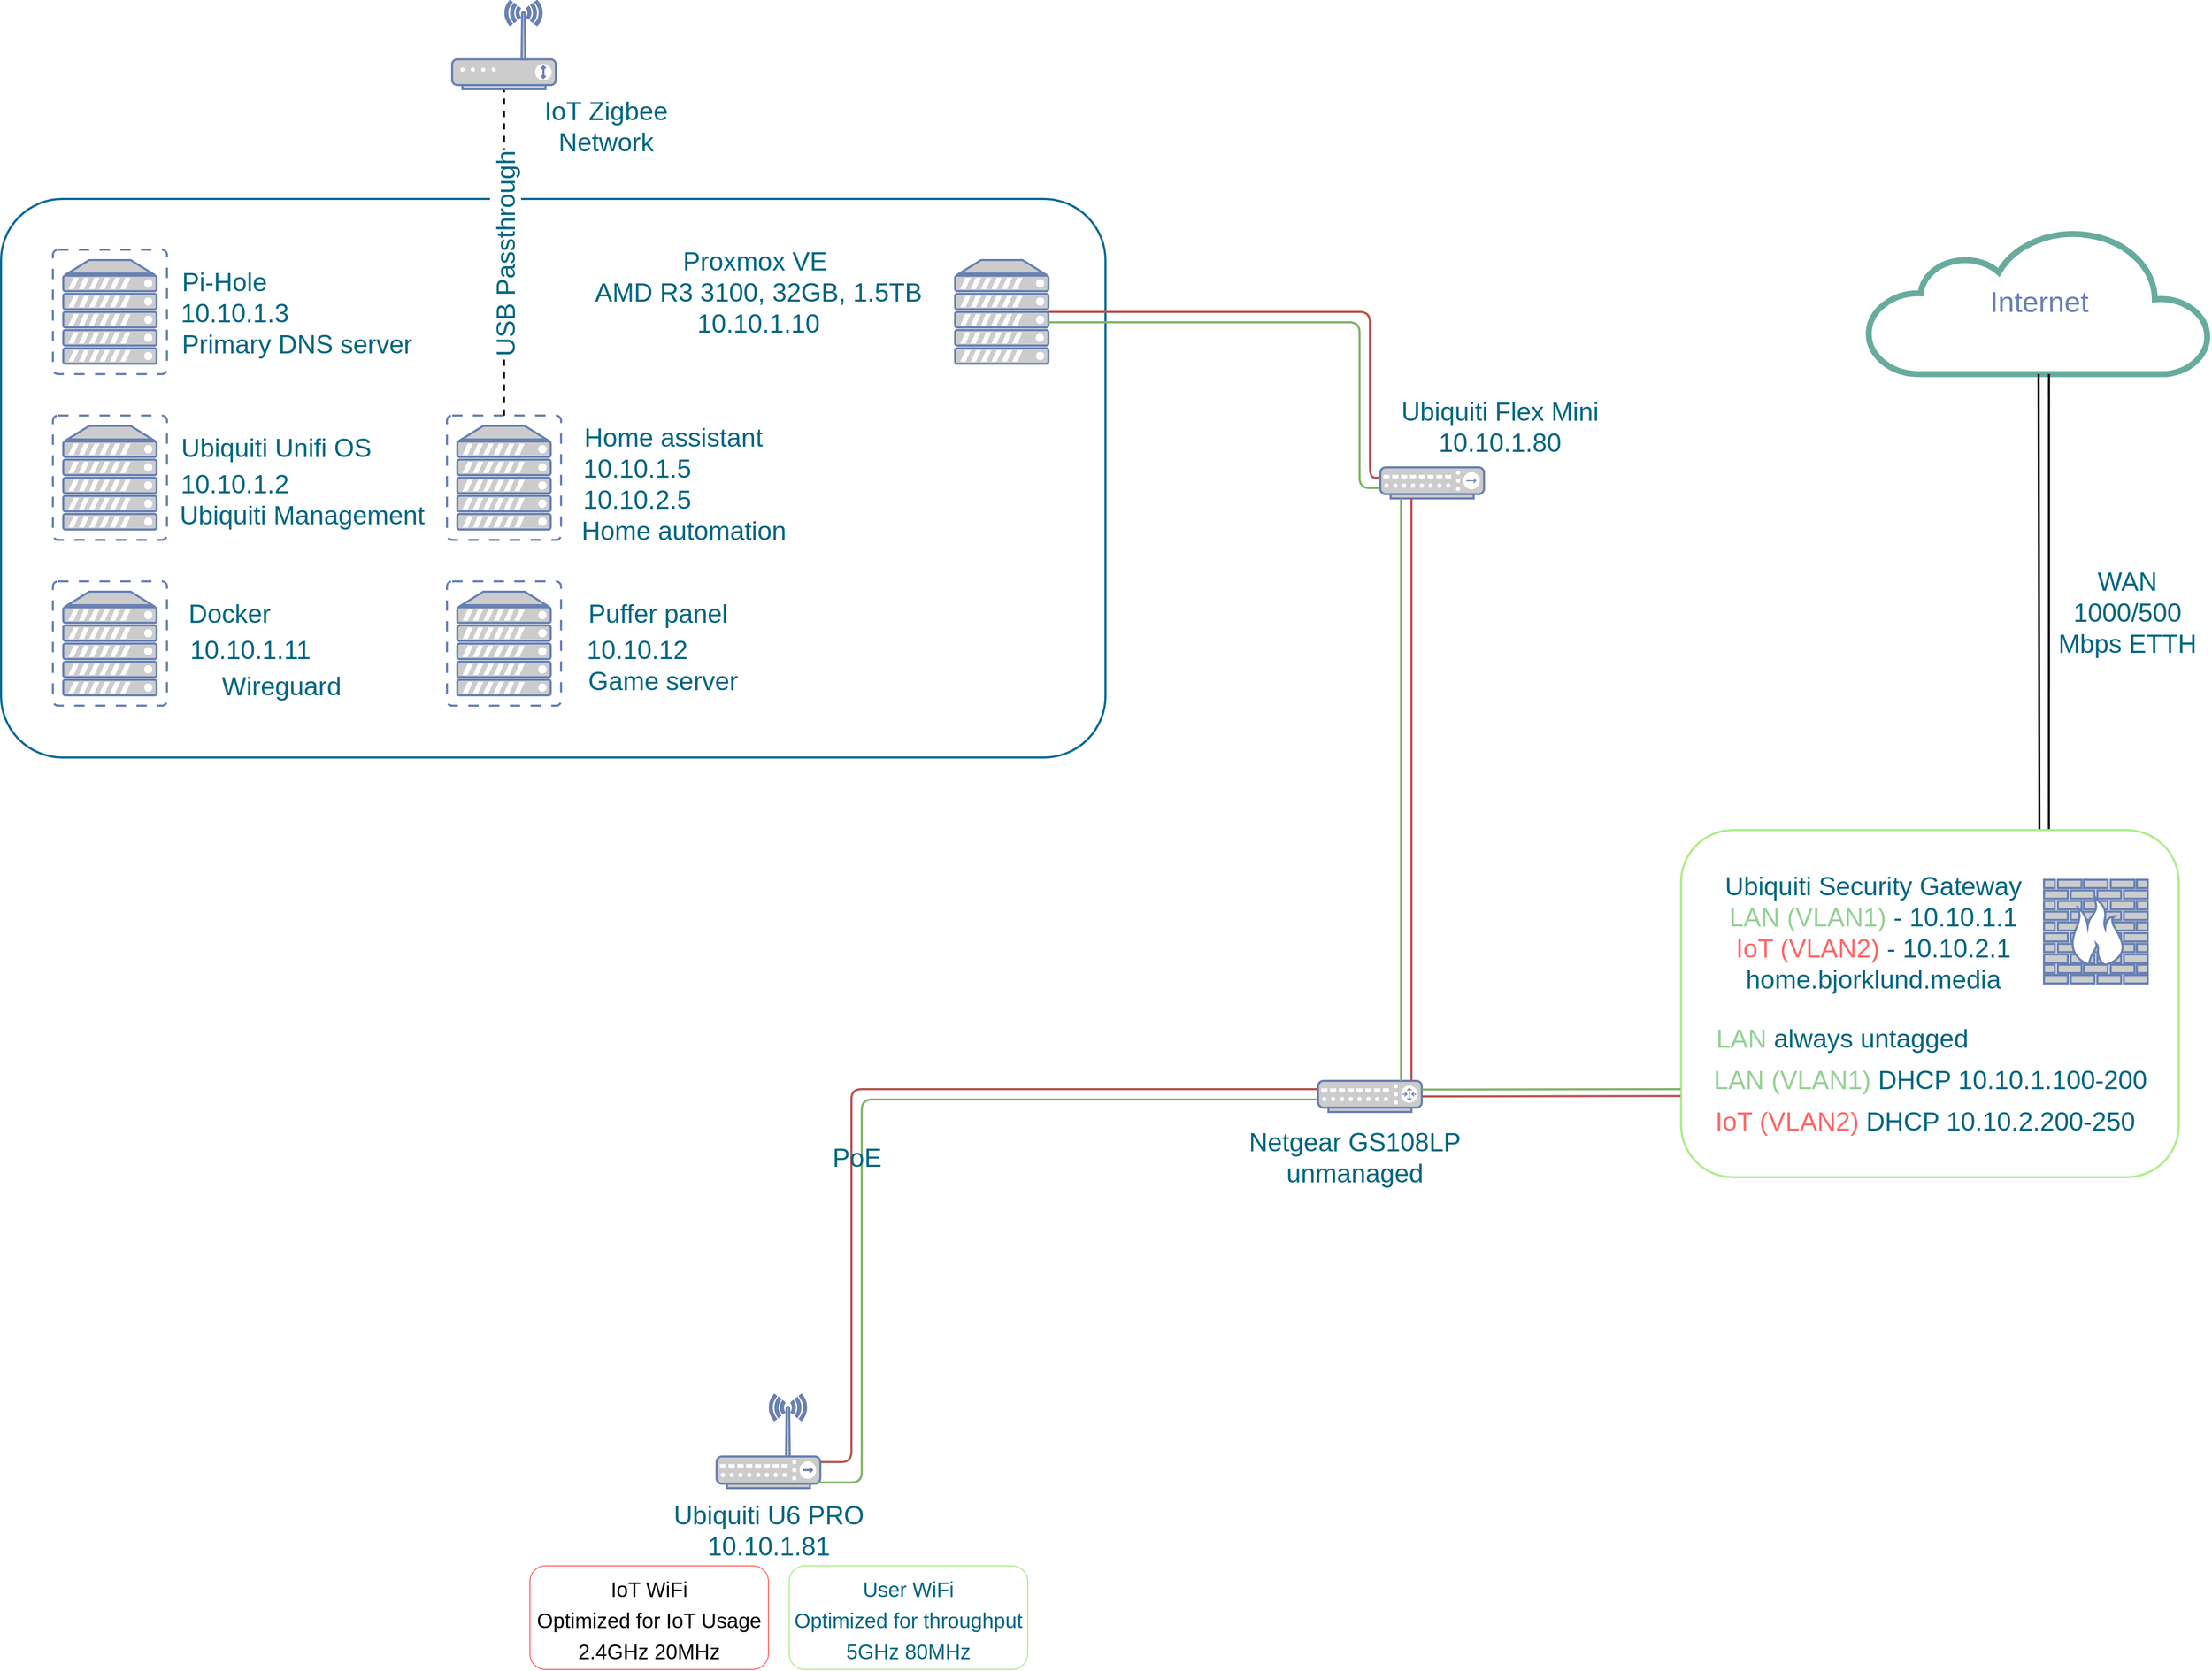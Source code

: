 <mxfile version="20.8.10" type="device"><diagram name="Page-1" id="bfe91b75-5d2c-26a0-9c1d-138518896778"><mxGraphModel dx="1548" dy="1813" grid="1" gridSize="10" guides="1" tooltips="1" connect="1" arrows="1" fold="1" page="1" pageScale="1" pageWidth="1100" pageHeight="850" background="none" math="0" shadow="0"><root><mxCell id="0"/><mxCell id="1" parent="0"/><mxCell id="7c3789c024ecab99-79" value="" style="rounded=1;whiteSpace=wrap;html=1;shadow=0;comic=0;strokeColor=#036897;strokeWidth=2;fillColor=none;fontFamily=Verdana;fontSize=28;fontColor=#6881B3;align=center;arcSize=11;verticalAlign=top;" parent="1" vertex="1"><mxGeometry x="30" y="31" width="1065" height="539" as="geometry"/></mxCell><mxCell id="7c3789c024ecab99-18" style="edgeStyle=orthogonalEdgeStyle;html=1;labelBackgroundColor=none;endArrow=none;endFill=0;strokeWidth=2;fontFamily=Verdana;fontSize=15;fontColor=#036897;fillColor=#f8cecc;strokeColor=#b85450;exitX=1.004;exitY=0.721;exitDx=0;exitDy=0;exitPerimeter=0;" parent="1" source="7c3789c024ecab99-9" target="7c3789c024ecab99-10" edge="1"><mxGeometry relative="1" as="geometry"><mxPoint x="1110" y="310" as="targetPoint"/><Array as="points"><mxPoint x="850" y="1250"/><mxPoint x="850" y="890"/></Array></mxGeometry></mxCell><mxCell id="7c3789c024ecab99-10" value="" style="fontColor=#0066CC;verticalAlign=top;verticalLabelPosition=bottom;labelPosition=center;align=center;html=1;fillColor=#CCCCCC;strokeColor=#6881B3;gradientColor=none;gradientDirection=north;strokeWidth=2;shape=mxgraph.networks.router;rounded=0;shadow=0;comic=0;" parent="1" vertex="1"><mxGeometry x="1300" y="882" width="100" height="30" as="geometry"/></mxCell><mxCell id="7c3789c024ecab99-9" value="" style="fontColor=#0066CC;verticalAlign=top;verticalLabelPosition=bottom;labelPosition=center;align=center;html=1;fillColor=#CCCCCC;strokeColor=#6881B3;gradientColor=none;gradientDirection=north;strokeWidth=2;shape=mxgraph.networks.wireless_hub;rounded=0;shadow=0;comic=0;" parent="1" vertex="1"><mxGeometry x="720" y="1185" width="100" height="90" as="geometry"/></mxCell><mxCell id="7c3789c024ecab99-53" value="Internet" style="html=1;fillColor=#FFFFFF;strokeColor=#67AB9F;gradientColor=none;gradientDirection=north;strokeWidth=2;shape=mxgraph.networks.cloud;fontColor=#6881B3;rounded=0;shadow=0;comic=0;align=center;fontSize=28;" parent="1" vertex="1"><mxGeometry x="1830" y="60" width="330" height="140" as="geometry"/></mxCell><mxCell id="3UDE3XpyQAjiO2V0nQBB-2" value="Netgear GS108LP&lt;br&gt;unmanaged" style="text;html=1;align=center;verticalAlign=middle;resizable=0;points=[];autosize=1;strokeColor=none;fillColor=none;fontSize=25;fontColor=#006680;" parent="1" vertex="1"><mxGeometry x="1220" y="920" width="230" height="70" as="geometry"/></mxCell><mxCell id="3UDE3XpyQAjiO2V0nQBB-6" value="WAN&lt;br&gt;1000/500&lt;br&gt;Mbps ETTH" style="text;html=1;align=center;verticalAlign=middle;resizable=0;points=[];autosize=1;strokeColor=none;fillColor=none;fontSize=25;fontColor=#006680;" parent="1" vertex="1"><mxGeometry x="2000" y="379" width="160" height="100" as="geometry"/></mxCell><mxCell id="3UDE3XpyQAjiO2V0nQBB-7" value="Proxmox VE&amp;nbsp;&lt;br&gt;AMD R3 3100, 32GB, 1.5TB&lt;br&gt;10.10.1.10" style="text;html=1;align=center;verticalAlign=middle;resizable=0;points=[];autosize=1;strokeColor=none;fillColor=none;fontSize=25;fontColor=#006680;" parent="1" vertex="1"><mxGeometry x="590" y="70" width="340" height="100" as="geometry"/></mxCell><mxCell id="3UDE3XpyQAjiO2V0nQBB-8" style="edgeStyle=orthogonalEdgeStyle;html=1;labelBackgroundColor=none;endArrow=none;endFill=0;strokeWidth=2;fontFamily=Verdana;fontSize=15;fontColor=#036897;fillColor=#d5e8d4;strokeColor=#82b366;startArrow=none;exitX=0.98;exitY=0.94;exitDx=0;exitDy=0;exitPerimeter=0;" parent="1" source="7c3789c024ecab99-9" edge="1"><mxGeometry relative="1" as="geometry"><mxPoint x="1300" y="900" as="targetPoint"/><Array as="points"><mxPoint x="860" y="1270"/><mxPoint x="860" y="900"/></Array><mxPoint x="820" y="1260" as="sourcePoint"/></mxGeometry></mxCell><mxCell id="3UDE3XpyQAjiO2V0nQBB-11" value="" style="fontColor=#0066CC;verticalAlign=top;verticalLabelPosition=bottom;labelPosition=center;align=center;html=1;outlineConnect=0;fillColor=#CCCCCC;strokeColor=#6881B3;gradientColor=none;gradientDirection=north;strokeWidth=2;shape=mxgraph.networks.server;fontSize=25;" parent="1" vertex="1"><mxGeometry x="950" y="90" width="90" height="100" as="geometry"/></mxCell><mxCell id="3UDE3XpyQAjiO2V0nQBB-12" style="edgeStyle=orthogonalEdgeStyle;html=1;labelBackgroundColor=none;endArrow=none;endFill=0;strokeWidth=2;fontFamily=Verdana;fontSize=15;fontColor=#036897;fillColor=#f8cecc;strokeColor=#b85450;" parent="1" source="3UDE3XpyQAjiO2V0nQBB-11" target="3UDE3XpyQAjiO2V0nQBB-30" edge="1"><mxGeometry relative="1" as="geometry"><mxPoint x="1350" y="880" as="targetPoint"/><Array as="points"><mxPoint x="1350" y="140"/><mxPoint x="1350" y="300"/></Array><mxPoint x="856.86" y="487" as="sourcePoint"/></mxGeometry></mxCell><mxCell id="3UDE3XpyQAjiO2V0nQBB-13" style="edgeStyle=orthogonalEdgeStyle;html=1;labelBackgroundColor=none;endArrow=none;endFill=0;strokeWidth=2;fontFamily=Verdana;fontSize=15;fontColor=#036897;fillColor=#d5e8d4;strokeColor=#82b366;" parent="1" source="3UDE3XpyQAjiO2V0nQBB-11" edge="1"><mxGeometry relative="1" as="geometry"><mxPoint x="1360" y="310" as="targetPoint"/><Array as="points"><mxPoint x="1340" y="150"/></Array><mxPoint x="830.06" y="483.595" as="sourcePoint"/></mxGeometry></mxCell><mxCell id="3UDE3XpyQAjiO2V0nQBB-18" value="" style="endArrow=none;html=1;rounded=0;fontSize=25;fontColor=#FF6666;exitX=0.72;exitY=0.003;exitDx=0;exitDy=0;exitPerimeter=0;strokeWidth=2;" parent="1" source="3UDE3XpyQAjiO2V0nQBB-20" edge="1"><mxGeometry width="50" height="50" relative="1" as="geometry"><mxPoint x="1910" y="460" as="sourcePoint"/><mxPoint x="1994.77" y="200" as="targetPoint"/></mxGeometry></mxCell><mxCell id="3UDE3XpyQAjiO2V0nQBB-19" value="" style="endArrow=none;html=1;rounded=0;fontSize=25;fontColor=#FF6666;exitX=0.739;exitY=0.002;exitDx=0;exitDy=0;exitPerimeter=0;strokeWidth=2;" parent="1" source="3UDE3XpyQAjiO2V0nQBB-20" edge="1"><mxGeometry width="50" height="50" relative="1" as="geometry"><mxPoint x="2004.77" y="555" as="sourcePoint"/><mxPoint x="2004.77" y="200" as="targetPoint"/></mxGeometry></mxCell><mxCell id="3UDE3XpyQAjiO2V0nQBB-20" value="" style="rounded=1;whiteSpace=wrap;html=1;strokeColor=#ACED87;fontSize=25;fontColor=#FF6666;strokeWidth=2;" parent="1" vertex="1"><mxGeometry x="1650" y="640" width="480" height="335" as="geometry"/></mxCell><mxCell id="3UDE3XpyQAjiO2V0nQBB-21" value="" style="fontColor=#0066CC;verticalAlign=top;verticalLabelPosition=bottom;labelPosition=center;align=center;html=1;outlineConnect=0;fillColor=#CCCCCC;strokeColor=#6881B3;gradientColor=none;gradientDirection=north;strokeWidth=2;shape=mxgraph.networks.firewall;fontSize=25;" parent="1" vertex="1"><mxGeometry x="2000" y="688" width="100" height="100" as="geometry"/></mxCell><mxCell id="3UDE3XpyQAjiO2V0nQBB-22" value="&lt;font style=&quot;font-size: 25px;&quot;&gt;&lt;font color=&quot;#006680&quot;&gt;Ubiquiti Security Gateway&lt;/font&gt;&lt;br&gt;&lt;font color=&quot;#93d194&quot;&gt;LAN (VLAN1)&lt;/font&gt;&lt;/font&gt;&lt;font color=&quot;#006680&quot; style=&quot;font-size: 25px;&quot;&gt; - 10.10.1.1&lt;br&gt;&lt;/font&gt;&lt;span style=&quot;color: rgb(255, 102, 102); font-size: 25px;&quot;&gt;IoT (VLAN2)&amp;nbsp;&lt;/span&gt;&lt;font color=&quot;#006680&quot; style=&quot;font-size: 25px;&quot;&gt;- 10.10.2.1&lt;br&gt;home.bjorklund.media&lt;br&gt;&lt;/font&gt;" style="text;html=1;align=center;verticalAlign=middle;resizable=0;points=[];autosize=1;strokeColor=none;fillColor=none;" parent="1" vertex="1"><mxGeometry x="1680" y="673" width="310" height="130" as="geometry"/></mxCell><mxCell id="3UDE3XpyQAjiO2V0nQBB-24" value="&lt;font color=&quot;#93d194&quot;&gt;LAN (VLAN1)&lt;/font&gt;&lt;font color=&quot;#006680&quot;&gt; DHCP 10.10.1.100-200&lt;/font&gt;" style="text;html=1;align=center;verticalAlign=middle;resizable=0;points=[];autosize=1;strokeColor=none;fillColor=none;fontSize=25;fontColor=#FF6666;" parent="1" vertex="1"><mxGeometry x="1670" y="860" width="440" height="40" as="geometry"/></mxCell><mxCell id="3UDE3XpyQAjiO2V0nQBB-25" value="IoT (VLAN2)&lt;font color=&quot;#006680&quot;&gt;&amp;nbsp;DHCP 10.10.2.200-250&lt;/font&gt;" style="text;html=1;align=center;verticalAlign=middle;resizable=0;points=[];autosize=1;strokeColor=none;fillColor=none;fontSize=25;fontColor=#FF6666;" parent="1" vertex="1"><mxGeometry x="1670" y="900" width="430" height="40" as="geometry"/></mxCell><mxCell id="3UDE3XpyQAjiO2V0nQBB-26" value="" style="endArrow=none;html=1;rounded=0;fontSize=25;fontColor=#FF6666;exitX=-0.001;exitY=0.766;exitDx=0;exitDy=0;exitPerimeter=0;entryX=1;entryY=0.5;entryDx=0;entryDy=0;entryPerimeter=0;fillColor=#f8cecc;strokeColor=#B85450;strokeWidth=2;" parent="1" source="3UDE3XpyQAjiO2V0nQBB-20" target="7c3789c024ecab99-10" edge="1"><mxGeometry width="50" height="50" relative="1" as="geometry"><mxPoint x="1640.83" y="831.005" as="sourcePoint"/><mxPoint x="1640.0" y="390" as="targetPoint"/></mxGeometry></mxCell><mxCell id="3UDE3XpyQAjiO2V0nQBB-27" value="" style="endArrow=none;html=1;rounded=0;fontSize=25;fontColor=#FF6666;exitX=-0.001;exitY=0.766;exitDx=0;exitDy=0;exitPerimeter=0;entryX=1;entryY=0.5;entryDx=0;entryDy=0;entryPerimeter=0;fillColor=#d5e8d4;strokeColor=#82B366;strokeWidth=2;" parent="1" edge="1"><mxGeometry width="50" height="50" relative="1" as="geometry"><mxPoint x="1649.52" y="890.0" as="sourcePoint"/><mxPoint x="1400" y="890.39" as="targetPoint"/></mxGeometry></mxCell><mxCell id="3UDE3XpyQAjiO2V0nQBB-29" value="&lt;font color=&quot;#006680&quot;&gt;Ubiquiti U6 PRO&lt;br&gt;10.10.1.81&lt;br&gt;&lt;/font&gt;" style="text;html=1;align=center;verticalAlign=middle;resizable=0;points=[];autosize=1;strokeColor=none;fillColor=none;fontSize=25;fontColor=#93D194;" parent="1" vertex="1"><mxGeometry x="665" y="1280" width="210" height="70" as="geometry"/></mxCell><mxCell id="3UDE3XpyQAjiO2V0nQBB-30" value="" style="fontColor=#0066CC;verticalAlign=top;verticalLabelPosition=bottom;labelPosition=center;align=center;html=1;outlineConnect=0;fillColor=#CCCCCC;strokeColor=#6881B3;gradientColor=none;gradientDirection=north;strokeWidth=2;shape=mxgraph.networks.hub;fontSize=25;" parent="1" vertex="1"><mxGeometry x="1360" y="290" width="100" height="30" as="geometry"/></mxCell><mxCell id="3UDE3XpyQAjiO2V0nQBB-32" style="edgeStyle=orthogonalEdgeStyle;html=1;labelBackgroundColor=none;endArrow=none;endFill=0;strokeWidth=2;fontFamily=Verdana;fontSize=15;fontColor=#036897;fillColor=#f8cecc;strokeColor=#B85450;entryX=0.5;entryY=-0.029;entryDx=0;entryDy=0;entryPerimeter=0;" parent="1" source="3UDE3XpyQAjiO2V0nQBB-30" edge="1"><mxGeometry relative="1" as="geometry"><mxPoint x="1390" y="881.91" as="targetPoint"/><Array as="points"><mxPoint x="1390" y="460"/><mxPoint x="1390" y="460"/></Array><mxPoint x="1080" y="140.78" as="sourcePoint"/></mxGeometry></mxCell><mxCell id="3UDE3XpyQAjiO2V0nQBB-33" style="edgeStyle=orthogonalEdgeStyle;html=1;labelBackgroundColor=none;endArrow=none;endFill=0;strokeWidth=2;fontFamily=Verdana;fontSize=15;fontColor=#036897;fillColor=#d5e8d4;strokeColor=#82B366;entryX=0.4;entryY=-0.026;entryDx=0;entryDy=0;entryPerimeter=0;" parent="1" source="3UDE3XpyQAjiO2V0nQBB-30" edge="1"><mxGeometry relative="1" as="geometry"><mxPoint x="1380" y="882" as="targetPoint"/><Array as="points"><mxPoint x="1380" y="460"/><mxPoint x="1380" y="460"/></Array><mxPoint x="1080" y="150.78" as="sourcePoint"/></mxGeometry></mxCell><mxCell id="3UDE3XpyQAjiO2V0nQBB-34" value="Ubiquiti Flex Mini&lt;br&gt;10.10.1.80" style="text;html=1;align=center;verticalAlign=middle;resizable=0;points=[];autosize=1;strokeColor=none;fillColor=none;fontSize=25;fontColor=#006680;" parent="1" vertex="1"><mxGeometry x="1370" y="215" width="210" height="70" as="geometry"/></mxCell><mxCell id="3UDE3XpyQAjiO2V0nQBB-35" value="PoE" style="text;html=1;align=center;verticalAlign=middle;resizable=0;points=[];autosize=1;strokeColor=none;fillColor=none;fontSize=25;fontColor=#006680;" parent="1" vertex="1"><mxGeometry x="820" y="935" width="70" height="40" as="geometry"/></mxCell><mxCell id="3UDE3XpyQAjiO2V0nQBB-38" value="&lt;font style=&quot;font-size: 20px;&quot;&gt;IoT WiFi&lt;br&gt;Optimized for IoT Usage&lt;br&gt;2.4GHz 20MHz&lt;br&gt;&lt;/font&gt;" style="rounded=1;whiteSpace=wrap;html=1;fontSize=25;strokeColor=#FF6666;" parent="1" vertex="1"><mxGeometry x="540" y="1350" width="230" height="100" as="geometry"/></mxCell><mxCell id="3UDE3XpyQAjiO2V0nQBB-39" value="&lt;font style=&quot;font-size: 20px;&quot;&gt;User WiFi&lt;br&gt;Optimized for throughput&lt;br&gt;5GHz 80MHz&lt;/font&gt;" style="rounded=1;whiteSpace=wrap;html=1;strokeColor=#ACED87;fontSize=25;fontColor=#006680;" parent="1" vertex="1"><mxGeometry x="790" y="1350" width="230" height="100" as="geometry"/></mxCell><mxCell id="3UDE3XpyQAjiO2V0nQBB-40" value="" style="fontColor=#0066CC;verticalAlign=top;verticalLabelPosition=bottom;labelPosition=center;align=center;html=1;outlineConnect=0;fillColor=#CCCCCC;strokeColor=#6881B3;gradientColor=none;gradientDirection=north;strokeWidth=2;shape=mxgraph.networks.virtual_server;fontSize=20;" parent="1" vertex="1"><mxGeometry x="80" y="80" width="110" height="120" as="geometry"/></mxCell><mxCell id="3UDE3XpyQAjiO2V0nQBB-41" value="&lt;font style=&quot;font-size: 25px;&quot;&gt;Pi-Hole&lt;/font&gt;" style="text;html=1;align=center;verticalAlign=middle;resizable=0;points=[];autosize=1;strokeColor=none;fillColor=none;fontSize=20;fontColor=#006680;" parent="1" vertex="1"><mxGeometry x="190" y="90" width="110" height="40" as="geometry"/></mxCell><mxCell id="3UDE3XpyQAjiO2V0nQBB-42" value="10.10.1.3" style="text;html=1;align=center;verticalAlign=middle;resizable=0;points=[];autosize=1;strokeColor=none;fillColor=none;fontSize=25;fontColor=#006680;" parent="1" vertex="1"><mxGeometry x="190" y="120" width="130" height="40" as="geometry"/></mxCell><mxCell id="3UDE3XpyQAjiO2V0nQBB-43" value="" style="fontColor=#0066CC;verticalAlign=top;verticalLabelPosition=bottom;labelPosition=center;align=center;html=1;outlineConnect=0;fillColor=#CCCCCC;strokeColor=#6881B3;gradientColor=none;gradientDirection=north;strokeWidth=2;shape=mxgraph.networks.virtual_server;fontSize=25;" parent="1" vertex="1"><mxGeometry x="80" y="240" width="110" height="120" as="geometry"/></mxCell><mxCell id="3UDE3XpyQAjiO2V0nQBB-44" value="" style="fontColor=#0066CC;verticalAlign=top;verticalLabelPosition=bottom;labelPosition=center;align=center;html=1;outlineConnect=0;fillColor=#CCCCCC;strokeColor=#6881B3;gradientColor=none;gradientDirection=north;strokeWidth=2;shape=mxgraph.networks.virtual_server;fontSize=25;" parent="1" vertex="1"><mxGeometry x="80" y="400" width="110" height="120" as="geometry"/></mxCell><mxCell id="3UDE3XpyQAjiO2V0nQBB-48" value="" style="fontColor=#0066CC;verticalAlign=top;verticalLabelPosition=bottom;labelPosition=center;align=center;html=1;outlineConnect=0;fillColor=#CCCCCC;strokeColor=#6881B3;gradientColor=none;gradientDirection=north;strokeWidth=2;shape=mxgraph.networks.virtual_server;fontSize=20;" parent="1" vertex="1"><mxGeometry x="460" y="240" width="110" height="120" as="geometry"/></mxCell><mxCell id="3UDE3XpyQAjiO2V0nQBB-49" value="" style="fontColor=#0066CC;verticalAlign=top;verticalLabelPosition=bottom;labelPosition=center;align=center;html=1;outlineConnect=0;fillColor=#CCCCCC;strokeColor=#6881B3;gradientColor=none;gradientDirection=north;strokeWidth=2;shape=mxgraph.networks.virtual_server;fontSize=25;" parent="1" vertex="1"><mxGeometry x="460" y="400" width="110" height="120" as="geometry"/></mxCell><mxCell id="3UDE3XpyQAjiO2V0nQBB-51" value="Ubiquiti Unifi OS" style="text;html=1;align=center;verticalAlign=middle;resizable=0;points=[];autosize=1;strokeColor=none;fillColor=none;fontSize=25;fontColor=#006680;" parent="1" vertex="1"><mxGeometry x="190" y="250" width="210" height="40" as="geometry"/></mxCell><mxCell id="3UDE3XpyQAjiO2V0nQBB-52" value="10.10.1.2" style="text;html=1;align=center;verticalAlign=middle;resizable=0;points=[];autosize=1;strokeColor=none;fillColor=none;fontSize=25;fontColor=#006680;" parent="1" vertex="1"><mxGeometry x="190" y="285" width="130" height="40" as="geometry"/></mxCell><mxCell id="3UDE3XpyQAjiO2V0nQBB-53" value="Docker" style="text;html=1;align=center;verticalAlign=middle;resizable=0;points=[];autosize=1;strokeColor=none;fillColor=none;fontSize=25;fontColor=#006680;" parent="1" vertex="1"><mxGeometry x="200" y="410" width="100" height="40" as="geometry"/></mxCell><mxCell id="3UDE3XpyQAjiO2V0nQBB-54" value="10.10.1.11" style="text;html=1;align=center;verticalAlign=middle;resizable=0;points=[];autosize=1;strokeColor=none;fillColor=none;fontSize=25;fontColor=#006680;" parent="1" vertex="1"><mxGeometry x="200" y="445" width="140" height="40" as="geometry"/></mxCell><mxCell id="3UDE3XpyQAjiO2V0nQBB-56" value="Puffer panel" style="text;html=1;align=center;verticalAlign=middle;resizable=0;points=[];autosize=1;strokeColor=none;fillColor=none;fontSize=25;fontColor=#006680;" parent="1" vertex="1"><mxGeometry x="582.5" y="410" width="160" height="40" as="geometry"/></mxCell><mxCell id="3UDE3XpyQAjiO2V0nQBB-57" value="10.10.12" style="text;html=1;align=center;verticalAlign=middle;resizable=0;points=[];autosize=1;strokeColor=none;fillColor=none;fontSize=25;fontColor=#006680;" parent="1" vertex="1"><mxGeometry x="582.5" y="445" width="120" height="40" as="geometry"/></mxCell><mxCell id="3UDE3XpyQAjiO2V0nQBB-58" value="Home assistant" style="text;html=1;align=center;verticalAlign=middle;resizable=0;points=[];autosize=1;strokeColor=none;fillColor=none;fontSize=25;fontColor=#006680;" parent="1" vertex="1"><mxGeometry x="577.5" y="240" width="200" height="40" as="geometry"/></mxCell><mxCell id="3UDE3XpyQAjiO2V0nQBB-59" value="10.10.1.5&lt;br&gt;10.10.2.5" style="text;html=1;align=center;verticalAlign=middle;resizable=0;points=[];autosize=1;strokeColor=none;fillColor=none;fontSize=25;fontColor=#006680;" parent="1" vertex="1"><mxGeometry x="577.5" y="270" width="130" height="70" as="geometry"/></mxCell><mxCell id="3UDE3XpyQAjiO2V0nQBB-60" value="Primary DNS server" style="text;html=1;align=center;verticalAlign=middle;resizable=0;points=[];autosize=1;strokeColor=none;fillColor=none;fontSize=25;fontColor=#006680;" parent="1" vertex="1"><mxGeometry x="190" y="150" width="250" height="40" as="geometry"/></mxCell><mxCell id="3UDE3XpyQAjiO2V0nQBB-62" value="" style="endArrow=none;dashed=1;html=1;rounded=0;fontSize=25;fontColor=#006680;exitX=0.5;exitY=0;exitDx=0;exitDy=0;exitPerimeter=0;strokeWidth=2;" parent="1" source="3UDE3XpyQAjiO2V0nQBB-48" target="3UDE3XpyQAjiO2V0nQBB-64" edge="1"><mxGeometry width="50" height="50" relative="1" as="geometry"><mxPoint x="712.5" y="360" as="sourcePoint"/><mxPoint x="461.5" y="50" as="targetPoint"/></mxGeometry></mxCell><mxCell id="3UDE3XpyQAjiO2V0nQBB-65" value="USB Passthrough" style="edgeLabel;html=1;align=center;verticalAlign=middle;resizable=0;points=[];fontSize=25;fontColor=#006680;rotation=-90;" parent="3UDE3XpyQAjiO2V0nQBB-62" vertex="1" connectable="0"><mxGeometry x="0.097" relative="1" as="geometry"><mxPoint y="17" as="offset"/></mxGeometry></mxCell><mxCell id="3UDE3XpyQAjiO2V0nQBB-63" value="IoT Zigbee&lt;br&gt;Network" style="text;html=1;align=center;verticalAlign=middle;resizable=0;points=[];autosize=1;strokeColor=none;fillColor=none;fontSize=25;fontColor=#006680;" parent="1" vertex="1"><mxGeometry x="542.5" y="-75" width="140" height="70" as="geometry"/></mxCell><mxCell id="3UDE3XpyQAjiO2V0nQBB-64" value="" style="fontColor=#0066CC;verticalAlign=top;verticalLabelPosition=bottom;labelPosition=center;align=center;html=1;outlineConnect=0;fillColor=#CCCCCC;strokeColor=#6881B3;gradientColor=none;gradientDirection=north;strokeWidth=2;shape=mxgraph.networks.wireless_modem;fontSize=25;" parent="1" vertex="1"><mxGeometry x="465" y="-160" width="100" height="85" as="geometry"/></mxCell><mxCell id="3UDE3XpyQAjiO2V0nQBB-66" value="Ubiquiti Management" style="text;html=1;align=center;verticalAlign=middle;resizable=0;points=[];autosize=1;strokeColor=none;fillColor=none;fontSize=25;fontColor=#006680;" parent="1" vertex="1"><mxGeometry x="190" y="315" width="260" height="40" as="geometry"/></mxCell><mxCell id="3UDE3XpyQAjiO2V0nQBB-68" value="Home automation" style="text;html=1;align=center;verticalAlign=middle;resizable=0;points=[];autosize=1;strokeColor=none;fillColor=none;fontSize=25;fontColor=#006680;" parent="1" vertex="1"><mxGeometry x="577.5" y="330" width="220" height="40" as="geometry"/></mxCell><mxCell id="3UDE3XpyQAjiO2V0nQBB-69" value="Game server" style="text;html=1;align=center;verticalAlign=middle;resizable=0;points=[];autosize=1;strokeColor=none;fillColor=none;fontSize=25;fontColor=#006680;" parent="1" vertex="1"><mxGeometry x="582.5" y="475" width="170" height="40" as="geometry"/></mxCell><mxCell id="3UDE3XpyQAjiO2V0nQBB-71" value="&lt;span style=&quot;color: rgb(147, 209, 148);&quot;&gt;LAN&amp;nbsp;&lt;/span&gt;always untagged" style="text;html=1;align=center;verticalAlign=middle;resizable=0;points=[];autosize=1;strokeColor=none;fillColor=none;fontSize=25;fontColor=#006680;" parent="1" vertex="1"><mxGeometry x="1670" y="820" width="270" height="40" as="geometry"/></mxCell><mxCell id="RXIOiblAcPPjJZq2zz8D-2" value="Wireguard" style="text;html=1;align=center;verticalAlign=middle;resizable=0;points=[];autosize=1;strokeColor=none;fillColor=none;fontColor=#006680;fontSize=25;" vertex="1" parent="1"><mxGeometry x="230" y="480" width="140" height="40" as="geometry"/></mxCell></root></mxGraphModel></diagram></mxfile>